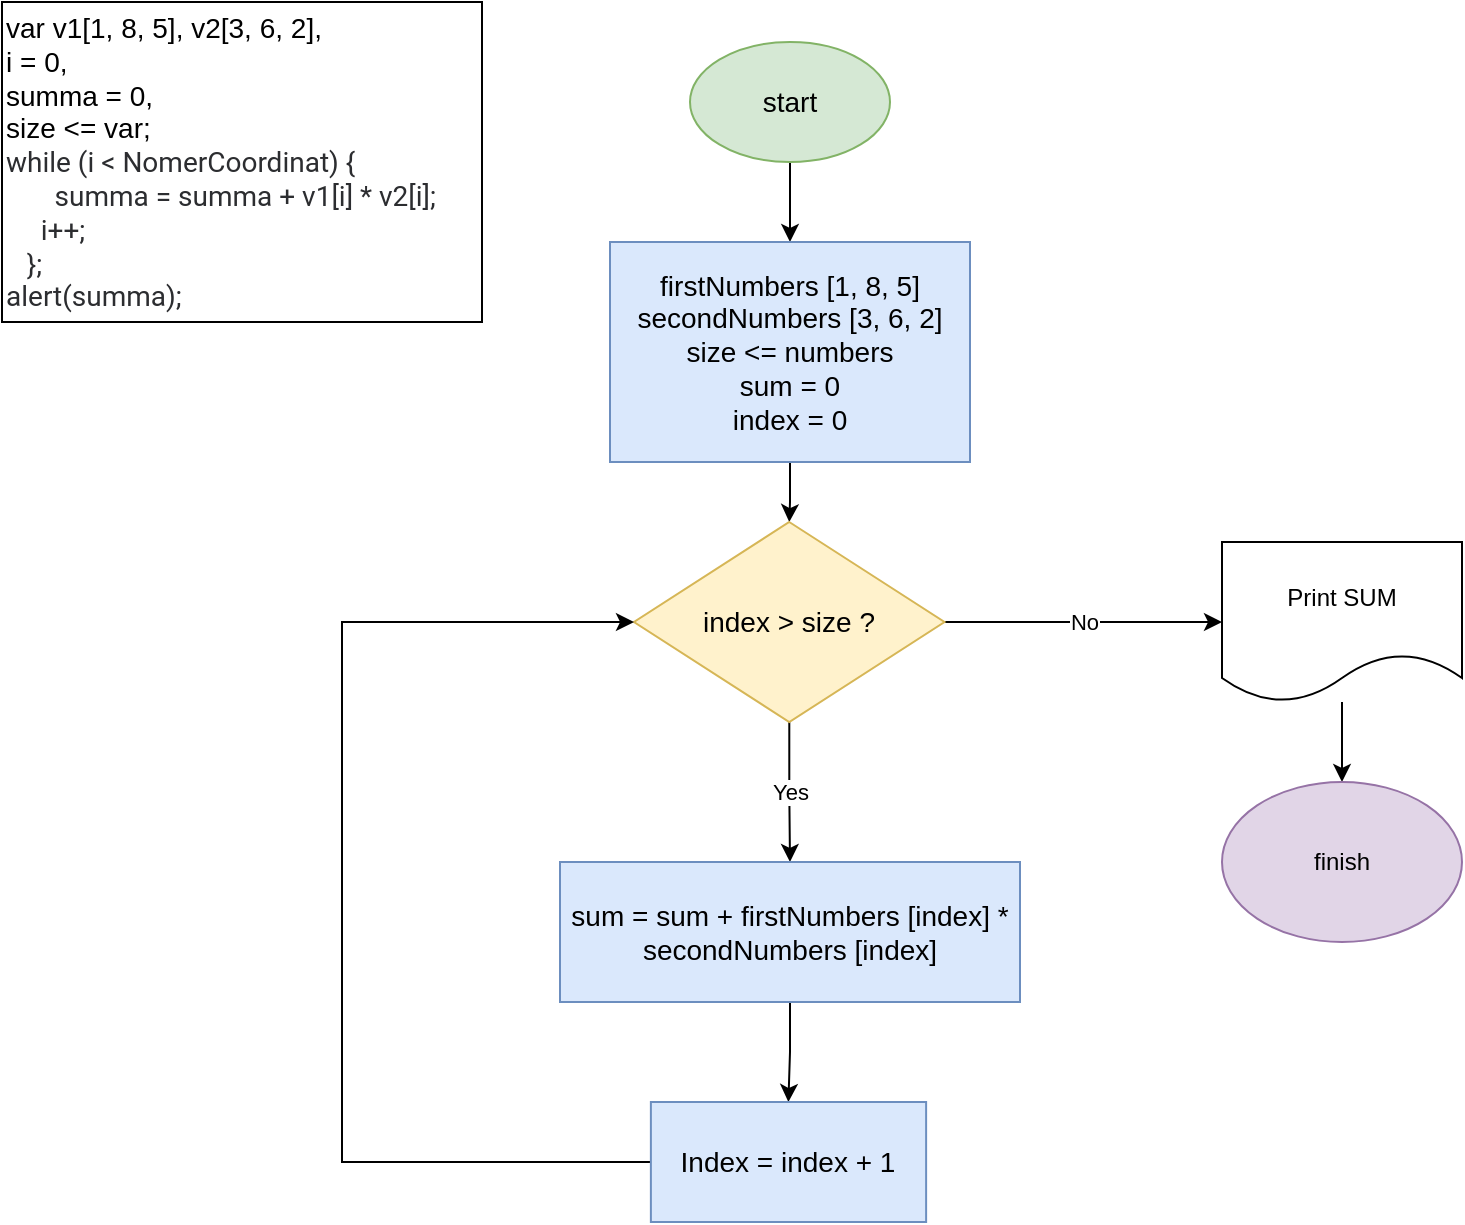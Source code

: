 <mxfile version="21.0.6" type="device"><diagram name="Страница 1" id="LACW5egbvtumpmtl3rgz"><mxGraphModel dx="1010" dy="550" grid="1" gridSize="10" guides="1" tooltips="1" connect="1" arrows="1" fold="1" page="1" pageScale="1" pageWidth="827" pageHeight="1169" math="0" shadow="0"><root><mxCell id="0"/><mxCell id="1" parent="0"/><mxCell id="FSsfsGo63qmRDKqLq52K-1" value="" style="edgeStyle=orthogonalEdgeStyle;rounded=0;orthogonalLoop=1;jettySize=auto;html=1;" edge="1" parent="1" source="FSsfsGo63qmRDKqLq52K-2" target="FSsfsGo63qmRDKqLq52K-3"><mxGeometry relative="1" as="geometry"/></mxCell><mxCell id="FSsfsGo63qmRDKqLq52K-2" value="start" style="ellipse;whiteSpace=wrap;html=1;fontSize=14;fillColor=#d5e8d4;strokeColor=#82b366;" vertex="1" parent="1"><mxGeometry x="364" y="30" width="100" height="60" as="geometry"/></mxCell><mxCell id="FSsfsGo63qmRDKqLq52K-16" value="" style="edgeStyle=orthogonalEdgeStyle;rounded=0;orthogonalLoop=1;jettySize=auto;html=1;" edge="1" parent="1" source="FSsfsGo63qmRDKqLq52K-3" target="FSsfsGo63qmRDKqLq52K-7"><mxGeometry relative="1" as="geometry"/></mxCell><mxCell id="FSsfsGo63qmRDKqLq52K-3" value="firstNumbers [1, 8, 5]&lt;br&gt;secondNumbers [3, 6, 2]&lt;br&gt;size &amp;lt;= numbers&lt;br&gt;sum = 0&lt;br&gt;index = 0" style="whiteSpace=wrap;html=1;fontSize=14;fillColor=#dae8fc;strokeColor=#6c8ebf;" vertex="1" parent="1"><mxGeometry x="324" y="130" width="180" height="110" as="geometry"/></mxCell><mxCell id="FSsfsGo63qmRDKqLq52K-14" value="Yes" style="edgeStyle=orthogonalEdgeStyle;rounded=0;orthogonalLoop=1;jettySize=auto;html=1;entryX=0.5;entryY=0;entryDx=0;entryDy=0;" edge="1" parent="1" source="FSsfsGo63qmRDKqLq52K-7" target="FSsfsGo63qmRDKqLq52K-20"><mxGeometry relative="1" as="geometry"><mxPoint x="413.25" y="420" as="targetPoint"/></mxGeometry></mxCell><mxCell id="FSsfsGo63qmRDKqLq52K-22" value="No" style="edgeStyle=orthogonalEdgeStyle;rounded=0;orthogonalLoop=1;jettySize=auto;html=1;" edge="1" parent="1" source="FSsfsGo63qmRDKqLq52K-7" target="FSsfsGo63qmRDKqLq52K-23"><mxGeometry relative="1" as="geometry"><mxPoint x="560" y="320" as="targetPoint"/><Array as="points"><mxPoint x="500" y="320"/><mxPoint x="500" y="320"/></Array></mxGeometry></mxCell><mxCell id="FSsfsGo63qmRDKqLq52K-7" value="index &amp;gt; size ?" style="rhombus;whiteSpace=wrap;html=1;fontSize=14;fillColor=#fff2cc;strokeColor=#d6b656;" vertex="1" parent="1"><mxGeometry x="336" y="270" width="155.25" height="100" as="geometry"/></mxCell><mxCell id="FSsfsGo63qmRDKqLq52K-18" value="" style="edgeStyle=orthogonalEdgeStyle;rounded=0;orthogonalLoop=1;jettySize=auto;html=1;exitX=0.5;exitY=1;exitDx=0;exitDy=0;" edge="1" parent="1" source="FSsfsGo63qmRDKqLq52K-20" target="FSsfsGo63qmRDKqLq52K-17"><mxGeometry relative="1" as="geometry"><mxPoint x="413.3" y="569.976" as="sourcePoint"/></mxGeometry></mxCell><mxCell id="FSsfsGo63qmRDKqLq52K-19" style="edgeStyle=orthogonalEdgeStyle;rounded=0;orthogonalLoop=1;jettySize=auto;html=1;exitX=0;exitY=0.5;exitDx=0;exitDy=0;entryX=0;entryY=0.5;entryDx=0;entryDy=0;" edge="1" parent="1" source="FSsfsGo63qmRDKqLq52K-17" target="FSsfsGo63qmRDKqLq52K-7"><mxGeometry relative="1" as="geometry"><mxPoint x="320" y="320" as="targetPoint"/><Array as="points"><mxPoint x="190" y="590"/><mxPoint x="190" y="320"/></Array></mxGeometry></mxCell><mxCell id="FSsfsGo63qmRDKqLq52K-17" value="Index = index + 1" style="whiteSpace=wrap;html=1;fontSize=14;fillColor=#dae8fc;strokeColor=#6c8ebf;" vertex="1" parent="1"><mxGeometry x="344.44" y="560" width="137.62" height="60" as="geometry"/></mxCell><mxCell id="FSsfsGo63qmRDKqLq52K-20" value="sum = sum + firstNumbers [index] * secondNumbers [index]" style="rounded=0;whiteSpace=wrap;html=1;fontSize=14;fillColor=#dae8fc;strokeColor=#6c8ebf;" vertex="1" parent="1"><mxGeometry x="299" y="440" width="230" height="70" as="geometry"/></mxCell><mxCell id="FSsfsGo63qmRDKqLq52K-24" style="edgeStyle=orthogonalEdgeStyle;rounded=0;orthogonalLoop=1;jettySize=auto;html=1;" edge="1" parent="1" source="FSsfsGo63qmRDKqLq52K-23" target="FSsfsGo63qmRDKqLq52K-25"><mxGeometry relative="1" as="geometry"><mxPoint x="740" y="320" as="targetPoint"/></mxGeometry></mxCell><mxCell id="FSsfsGo63qmRDKqLq52K-23" value="Print SUM" style="shape=document;whiteSpace=wrap;html=1;boundedLbl=1;" vertex="1" parent="1"><mxGeometry x="630" y="280" width="120" height="80" as="geometry"/></mxCell><mxCell id="FSsfsGo63qmRDKqLq52K-25" value="finish" style="ellipse;whiteSpace=wrap;html=1;fillColor=#e1d5e7;strokeColor=#9673a6;" vertex="1" parent="1"><mxGeometry x="630" y="400" width="120" height="80" as="geometry"/></mxCell><mxCell id="FSsfsGo63qmRDKqLq52K-26" value="var v1[1, 8, 5], v2[3, 6, 2],&amp;nbsp; &lt;br&gt;i = 0, &lt;br&gt;summa = 0, &lt;br&gt;size &amp;lt;= var;&lt;br style=&quot;box-sizing: border-box; color: rgb(44, 45, 48); font-family: Roboto, &amp;quot;San Francisco&amp;quot;, &amp;quot;Helvetica Neue&amp;quot;, Helvetica, Arial; font-size: 14px; background-color: rgb(255, 255, 255);&quot;&gt;&lt;span style=&quot;color: rgb(44, 45, 48); font-family: Roboto, &amp;quot;San Francisco&amp;quot;, &amp;quot;Helvetica Neue&amp;quot;, Helvetica, Arial; font-size: 14px; background-color: rgb(255, 255, 255);&quot;&gt;while (i &amp;lt; NomerCoordinat) {&lt;br&gt;&amp;nbsp; &amp;nbsp; &amp;nbsp; &amp;nbsp;summa = summa + v1[i] * v2[i];&amp;nbsp; &amp;nbsp; &amp;nbsp; &amp;nbsp; &amp;nbsp; &amp;nbsp;i++;&lt;br&gt;&amp;nbsp; &amp;nbsp;};&lt;/span&gt;&lt;br style=&quot;box-sizing: border-box; color: rgb(44, 45, 48); font-family: Roboto, &amp;quot;San Francisco&amp;quot;, &amp;quot;Helvetica Neue&amp;quot;, Helvetica, Arial; font-size: 14px; background-color: rgb(255, 255, 255);&quot;&gt;&lt;span style=&quot;color: rgb(44, 45, 48); font-family: Roboto, &amp;quot;San Francisco&amp;quot;, &amp;quot;Helvetica Neue&amp;quot;, Helvetica, Arial; font-size: 14px; background-color: rgb(255, 255, 255);&quot;&gt;alert(summa);&lt;/span&gt;" style="rounded=0;whiteSpace=wrap;html=1;fontSize=14;align=left;" vertex="1" parent="1"><mxGeometry x="20" y="10" width="240" height="160" as="geometry"/></mxCell></root></mxGraphModel></diagram></mxfile>
